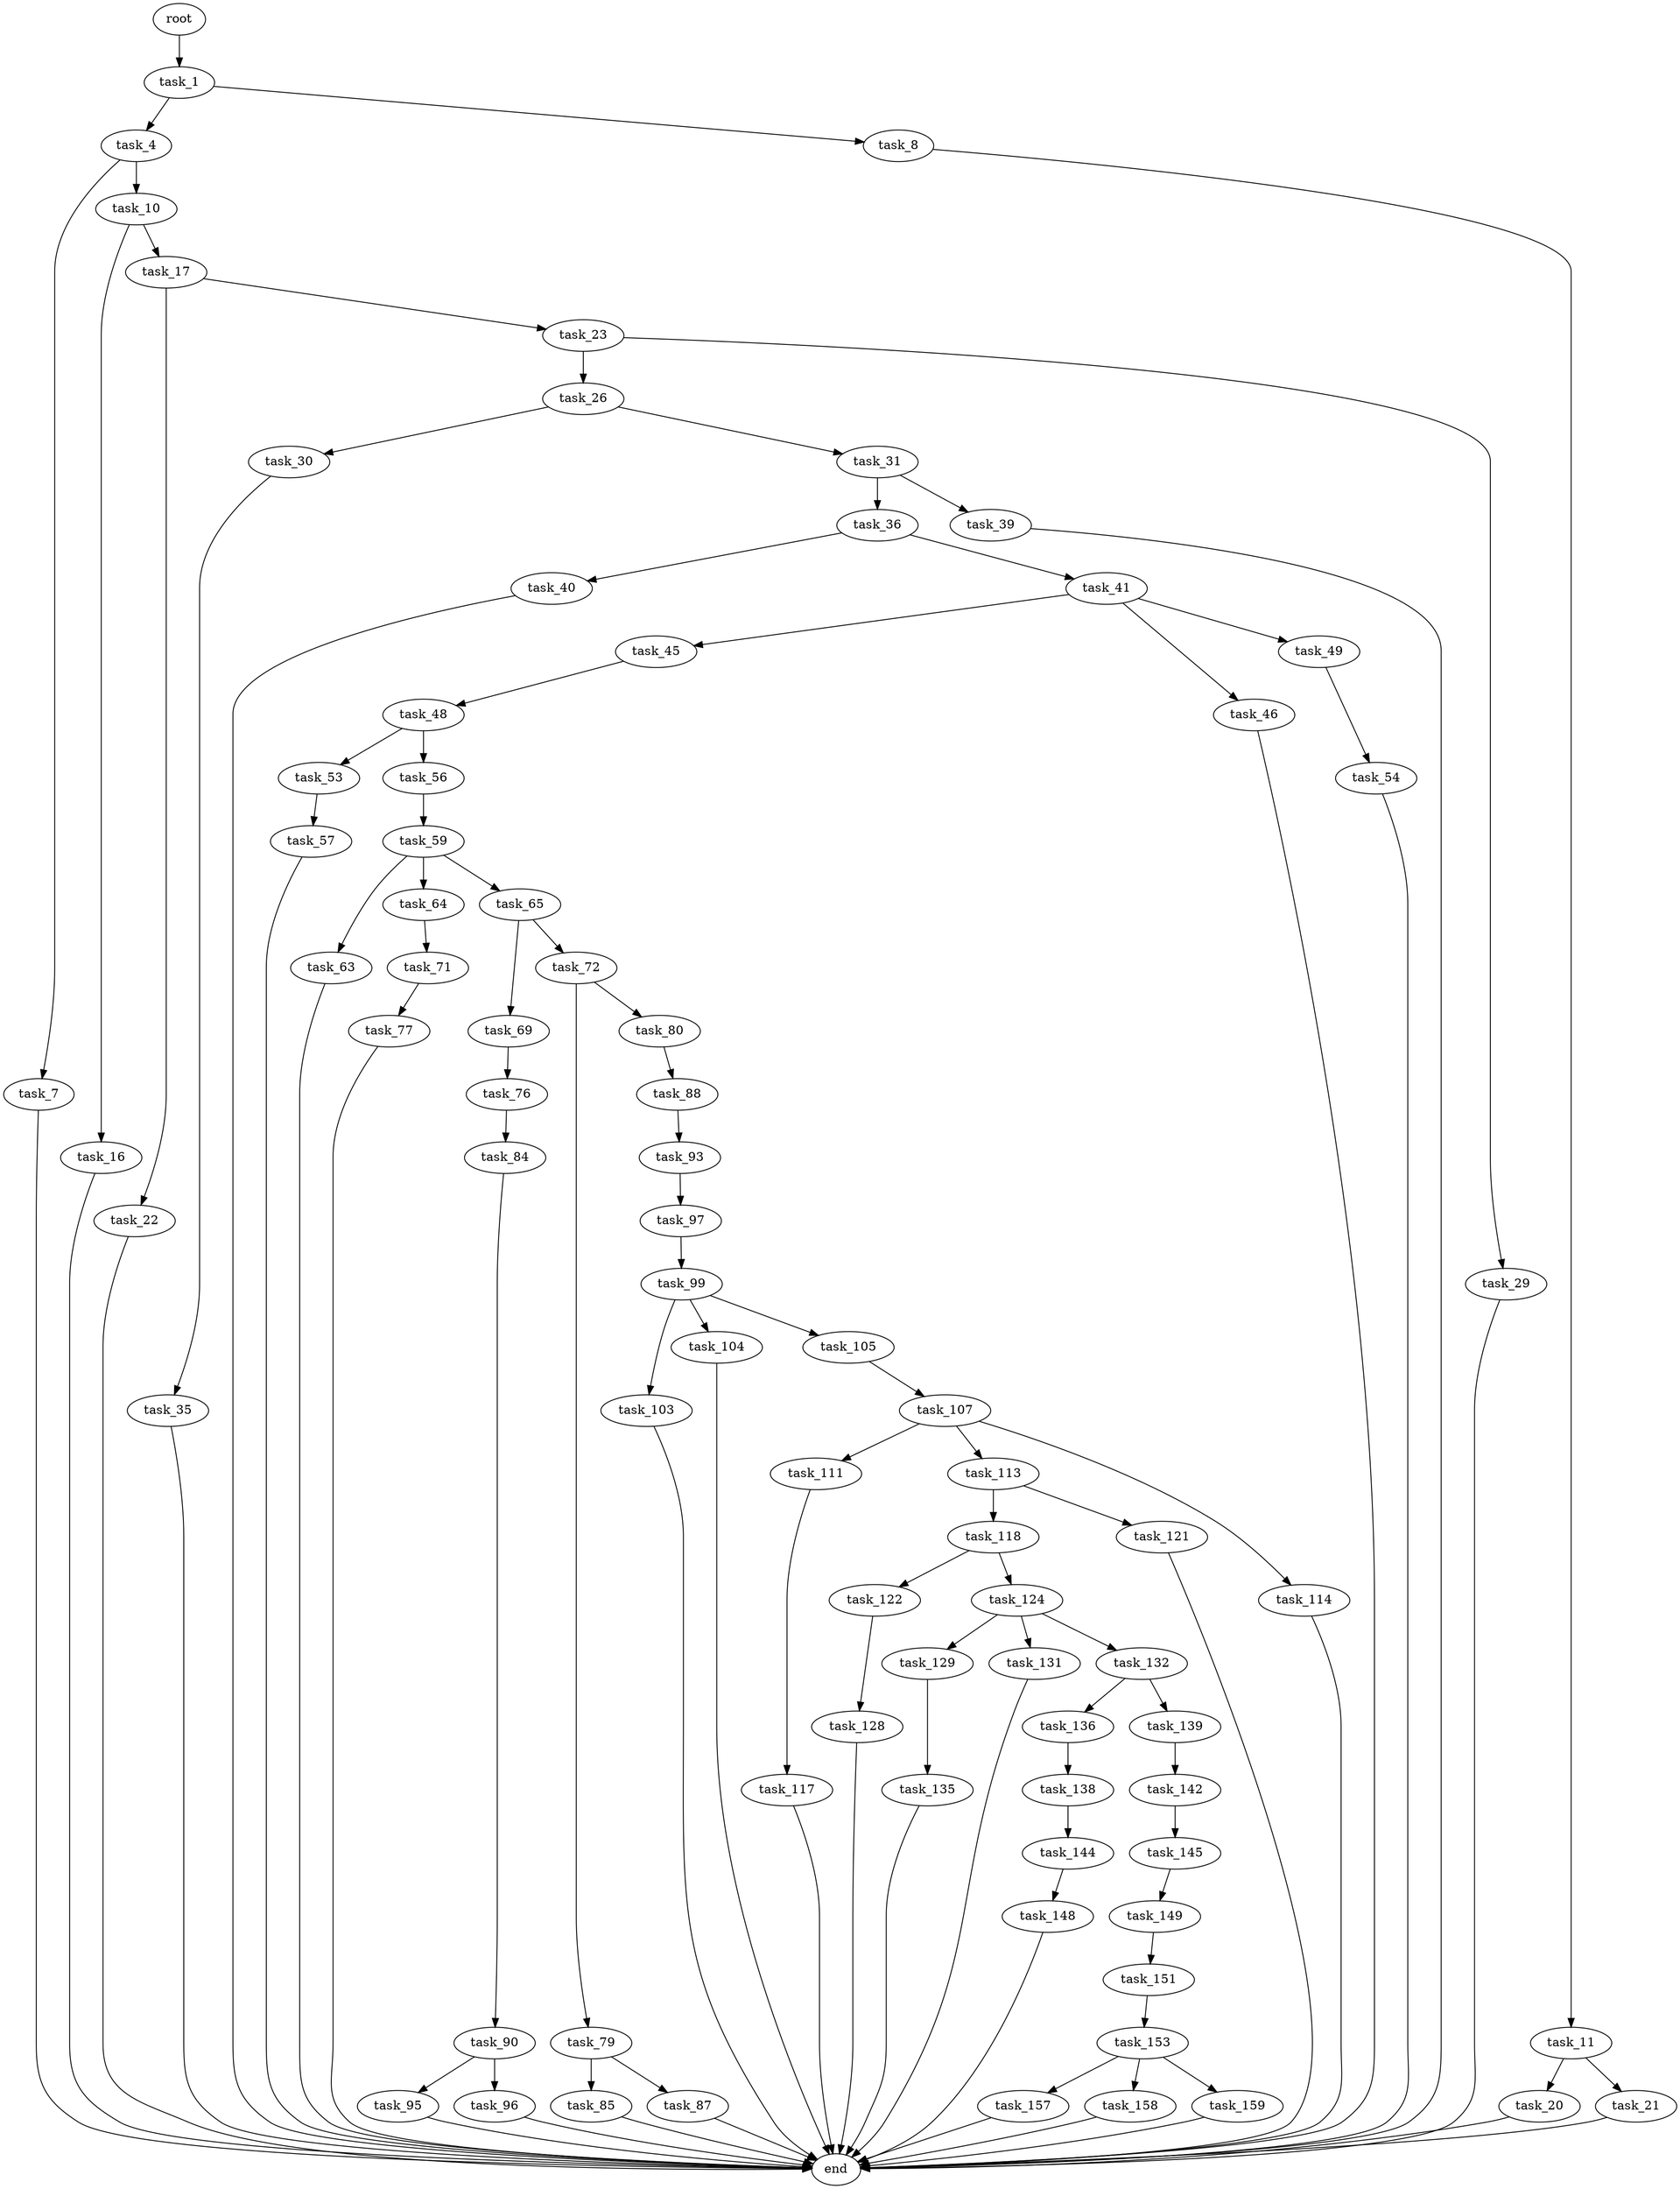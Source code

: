 digraph G {
  root [size="0.000000"];
  task_1 [size="295511984182.000000"];
  task_4 [size="46360218106.000000"];
  task_8 [size="10804981628.000000"];
  task_7 [size="1340490049.000000"];
  task_10 [size="477468534192.000000"];
  end [size="0.000000"];
  task_11 [size="134217728000.000000"];
  task_16 [size="15730669861.000000"];
  task_17 [size="15429684998.000000"];
  task_20 [size="4046363411.000000"];
  task_21 [size="782757789696.000000"];
  task_22 [size="143324916145.000000"];
  task_23 [size="702622459916.000000"];
  task_26 [size="549755813888.000000"];
  task_29 [size="68719476736.000000"];
  task_30 [size="8589934592.000000"];
  task_31 [size="23571638874.000000"];
  task_35 [size="12779889737.000000"];
  task_36 [size="3598205284.000000"];
  task_39 [size="9840457869.000000"];
  task_40 [size="1555322570.000000"];
  task_41 [size="549755813888.000000"];
  task_45 [size="8797825041.000000"];
  task_46 [size="61708879403.000000"];
  task_49 [size="94426492332.000000"];
  task_48 [size="1073741824000.000000"];
  task_53 [size="913683400.000000"];
  task_56 [size="12709835773.000000"];
  task_54 [size="8589934592.000000"];
  task_57 [size="28991029248.000000"];
  task_59 [size="8568611732.000000"];
  task_63 [size="828055653329.000000"];
  task_64 [size="6005899873.000000"];
  task_65 [size="1257962982764.000000"];
  task_71 [size="68719476736.000000"];
  task_69 [size="782757789696.000000"];
  task_72 [size="8589934592.000000"];
  task_76 [size="28991029248.000000"];
  task_77 [size="20725595922.000000"];
  task_79 [size="133424645280.000000"];
  task_80 [size="254990367617.000000"];
  task_84 [size="114102333387.000000"];
  task_85 [size="62458693783.000000"];
  task_87 [size="436478785947.000000"];
  task_88 [size="8038158927.000000"];
  task_90 [size="677516128.000000"];
  task_93 [size="134217728000.000000"];
  task_95 [size="1722429120.000000"];
  task_96 [size="28991029248.000000"];
  task_97 [size="3233775105.000000"];
  task_99 [size="1122106931554.000000"];
  task_103 [size="368293445632.000000"];
  task_104 [size="46755038451.000000"];
  task_105 [size="549755813888.000000"];
  task_107 [size="655425061676.000000"];
  task_111 [size="68719476736.000000"];
  task_113 [size="8367761459.000000"];
  task_114 [size="134217728000.000000"];
  task_117 [size="2230176163.000000"];
  task_118 [size="1073741824000.000000"];
  task_121 [size="194321665748.000000"];
  task_122 [size="4720366427.000000"];
  task_124 [size="782757789696.000000"];
  task_128 [size="191040365316.000000"];
  task_129 [size="17916912717.000000"];
  task_131 [size="991172306238.000000"];
  task_132 [size="47510685963.000000"];
  task_135 [size="166584180846.000000"];
  task_136 [size="14139089897.000000"];
  task_139 [size="10735433763.000000"];
  task_138 [size="2062411396.000000"];
  task_144 [size="368293445632.000000"];
  task_142 [size="220453806138.000000"];
  task_145 [size="28991029248.000000"];
  task_148 [size="11118892139.000000"];
  task_149 [size="10359581259.000000"];
  task_151 [size="231928233984.000000"];
  task_153 [size="451604950666.000000"];
  task_157 [size="8589934592.000000"];
  task_158 [size="782757789696.000000"];
  task_159 [size="28991029248.000000"];

  root -> task_1 [size="1.000000"];
  task_1 -> task_4 [size="301989888.000000"];
  task_1 -> task_8 [size="301989888.000000"];
  task_4 -> task_7 [size="209715200.000000"];
  task_4 -> task_10 [size="209715200.000000"];
  task_8 -> task_11 [size="838860800.000000"];
  task_7 -> end [size="1.000000"];
  task_10 -> task_16 [size="536870912.000000"];
  task_10 -> task_17 [size="536870912.000000"];
  task_11 -> task_20 [size="209715200.000000"];
  task_11 -> task_21 [size="209715200.000000"];
  task_16 -> end [size="1.000000"];
  task_17 -> task_22 [size="679477248.000000"];
  task_17 -> task_23 [size="679477248.000000"];
  task_20 -> end [size="1.000000"];
  task_21 -> end [size="1.000000"];
  task_22 -> end [size="1.000000"];
  task_23 -> task_26 [size="536870912.000000"];
  task_23 -> task_29 [size="536870912.000000"];
  task_26 -> task_30 [size="536870912.000000"];
  task_26 -> task_31 [size="536870912.000000"];
  task_29 -> end [size="1.000000"];
  task_30 -> task_35 [size="33554432.000000"];
  task_31 -> task_36 [size="75497472.000000"];
  task_31 -> task_39 [size="75497472.000000"];
  task_35 -> end [size="1.000000"];
  task_36 -> task_40 [size="411041792.000000"];
  task_36 -> task_41 [size="411041792.000000"];
  task_39 -> end [size="1.000000"];
  task_40 -> end [size="1.000000"];
  task_41 -> task_45 [size="536870912.000000"];
  task_41 -> task_46 [size="536870912.000000"];
  task_41 -> task_49 [size="536870912.000000"];
  task_45 -> task_48 [size="209715200.000000"];
  task_46 -> end [size="1.000000"];
  task_49 -> task_54 [size="209715200.000000"];
  task_48 -> task_53 [size="838860800.000000"];
  task_48 -> task_56 [size="838860800.000000"];
  task_53 -> task_57 [size="33554432.000000"];
  task_56 -> task_59 [size="411041792.000000"];
  task_54 -> end [size="1.000000"];
  task_57 -> end [size="1.000000"];
  task_59 -> task_63 [size="301989888.000000"];
  task_59 -> task_64 [size="301989888.000000"];
  task_59 -> task_65 [size="301989888.000000"];
  task_63 -> end [size="1.000000"];
  task_64 -> task_71 [size="411041792.000000"];
  task_65 -> task_69 [size="838860800.000000"];
  task_65 -> task_72 [size="838860800.000000"];
  task_71 -> task_77 [size="134217728.000000"];
  task_69 -> task_76 [size="679477248.000000"];
  task_72 -> task_79 [size="33554432.000000"];
  task_72 -> task_80 [size="33554432.000000"];
  task_76 -> task_84 [size="75497472.000000"];
  task_77 -> end [size="1.000000"];
  task_79 -> task_85 [size="134217728.000000"];
  task_79 -> task_87 [size="134217728.000000"];
  task_80 -> task_88 [size="209715200.000000"];
  task_84 -> task_90 [size="209715200.000000"];
  task_85 -> end [size="1.000000"];
  task_87 -> end [size="1.000000"];
  task_88 -> task_93 [size="134217728.000000"];
  task_90 -> task_95 [size="75497472.000000"];
  task_90 -> task_96 [size="75497472.000000"];
  task_93 -> task_97 [size="209715200.000000"];
  task_95 -> end [size="1.000000"];
  task_96 -> end [size="1.000000"];
  task_97 -> task_99 [size="75497472.000000"];
  task_99 -> task_103 [size="838860800.000000"];
  task_99 -> task_104 [size="838860800.000000"];
  task_99 -> task_105 [size="838860800.000000"];
  task_103 -> end [size="1.000000"];
  task_104 -> end [size="1.000000"];
  task_105 -> task_107 [size="536870912.000000"];
  task_107 -> task_111 [size="679477248.000000"];
  task_107 -> task_113 [size="679477248.000000"];
  task_107 -> task_114 [size="679477248.000000"];
  task_111 -> task_117 [size="134217728.000000"];
  task_113 -> task_118 [size="134217728.000000"];
  task_113 -> task_121 [size="134217728.000000"];
  task_114 -> end [size="1.000000"];
  task_117 -> end [size="1.000000"];
  task_118 -> task_122 [size="838860800.000000"];
  task_118 -> task_124 [size="838860800.000000"];
  task_121 -> end [size="1.000000"];
  task_122 -> task_128 [size="75497472.000000"];
  task_124 -> task_129 [size="679477248.000000"];
  task_124 -> task_131 [size="679477248.000000"];
  task_124 -> task_132 [size="679477248.000000"];
  task_128 -> end [size="1.000000"];
  task_129 -> task_135 [size="411041792.000000"];
  task_131 -> end [size="1.000000"];
  task_132 -> task_136 [size="75497472.000000"];
  task_132 -> task_139 [size="75497472.000000"];
  task_135 -> end [size="1.000000"];
  task_136 -> task_138 [size="838860800.000000"];
  task_139 -> task_142 [size="209715200.000000"];
  task_138 -> task_144 [size="75497472.000000"];
  task_144 -> task_148 [size="411041792.000000"];
  task_142 -> task_145 [size="301989888.000000"];
  task_145 -> task_149 [size="75497472.000000"];
  task_148 -> end [size="1.000000"];
  task_149 -> task_151 [size="209715200.000000"];
  task_151 -> task_153 [size="301989888.000000"];
  task_153 -> task_157 [size="301989888.000000"];
  task_153 -> task_158 [size="301989888.000000"];
  task_153 -> task_159 [size="301989888.000000"];
  task_157 -> end [size="1.000000"];
  task_158 -> end [size="1.000000"];
  task_159 -> end [size="1.000000"];
}
